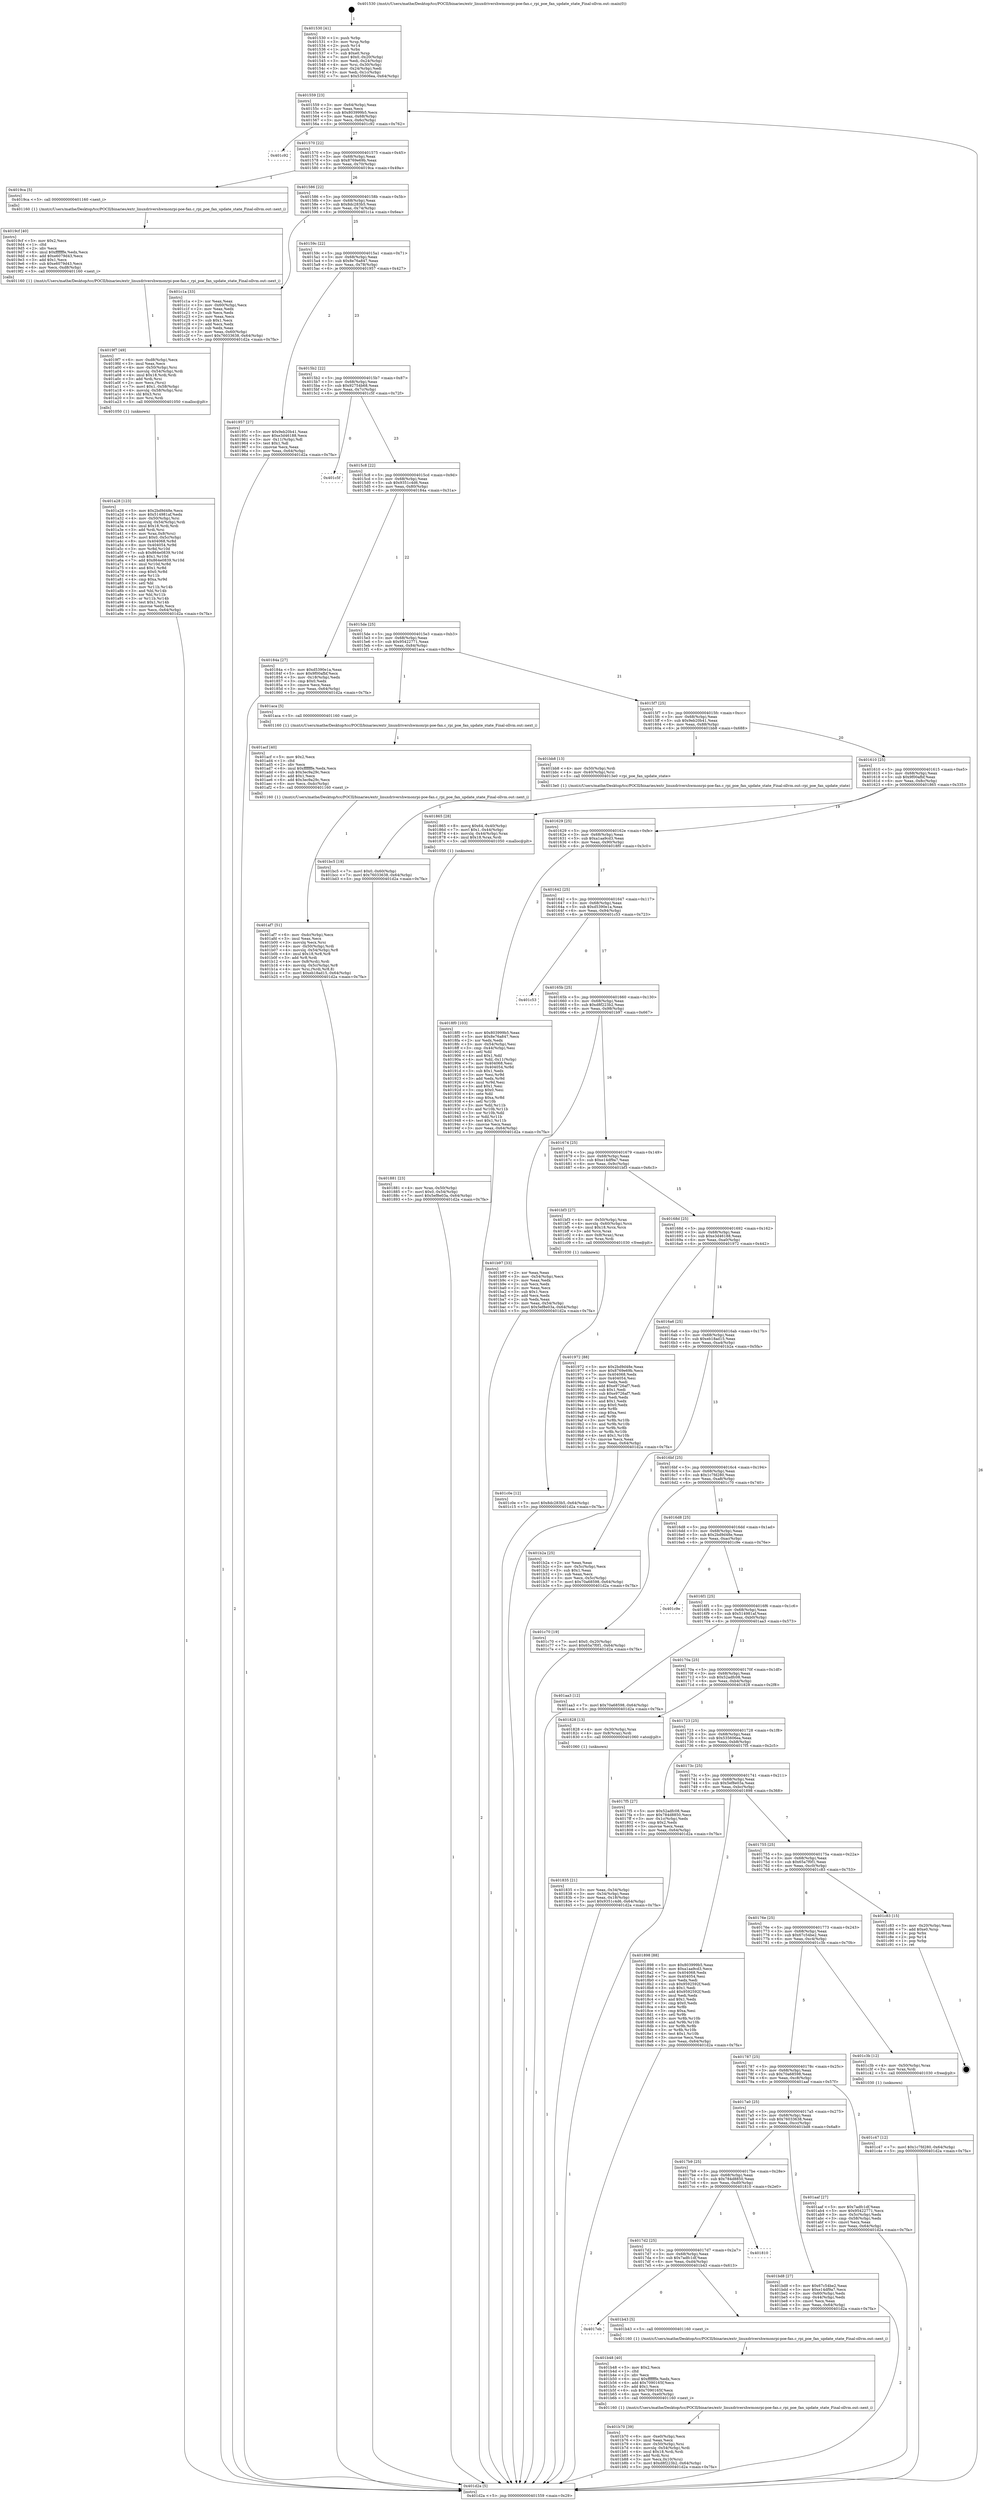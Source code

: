 digraph "0x401530" {
  label = "0x401530 (/mnt/c/Users/mathe/Desktop/tcc/POCII/binaries/extr_linuxdrivershwmonrpi-poe-fan.c_rpi_poe_fan_update_state_Final-ollvm.out::main(0))"
  labelloc = "t"
  node[shape=record]

  Entry [label="",width=0.3,height=0.3,shape=circle,fillcolor=black,style=filled]
  "0x401559" [label="{
     0x401559 [23]\l
     | [instrs]\l
     &nbsp;&nbsp;0x401559 \<+3\>: mov -0x64(%rbp),%eax\l
     &nbsp;&nbsp;0x40155c \<+2\>: mov %eax,%ecx\l
     &nbsp;&nbsp;0x40155e \<+6\>: sub $0x803999b5,%ecx\l
     &nbsp;&nbsp;0x401564 \<+3\>: mov %eax,-0x68(%rbp)\l
     &nbsp;&nbsp;0x401567 \<+3\>: mov %ecx,-0x6c(%rbp)\l
     &nbsp;&nbsp;0x40156a \<+6\>: je 0000000000401c92 \<main+0x762\>\l
  }"]
  "0x401c92" [label="{
     0x401c92\l
  }", style=dashed]
  "0x401570" [label="{
     0x401570 [22]\l
     | [instrs]\l
     &nbsp;&nbsp;0x401570 \<+5\>: jmp 0000000000401575 \<main+0x45\>\l
     &nbsp;&nbsp;0x401575 \<+3\>: mov -0x68(%rbp),%eax\l
     &nbsp;&nbsp;0x401578 \<+5\>: sub $0x8769e69b,%eax\l
     &nbsp;&nbsp;0x40157d \<+3\>: mov %eax,-0x70(%rbp)\l
     &nbsp;&nbsp;0x401580 \<+6\>: je 00000000004019ca \<main+0x49a\>\l
  }"]
  Exit [label="",width=0.3,height=0.3,shape=circle,fillcolor=black,style=filled,peripheries=2]
  "0x4019ca" [label="{
     0x4019ca [5]\l
     | [instrs]\l
     &nbsp;&nbsp;0x4019ca \<+5\>: call 0000000000401160 \<next_i\>\l
     | [calls]\l
     &nbsp;&nbsp;0x401160 \{1\} (/mnt/c/Users/mathe/Desktop/tcc/POCII/binaries/extr_linuxdrivershwmonrpi-poe-fan.c_rpi_poe_fan_update_state_Final-ollvm.out::next_i)\l
  }"]
  "0x401586" [label="{
     0x401586 [22]\l
     | [instrs]\l
     &nbsp;&nbsp;0x401586 \<+5\>: jmp 000000000040158b \<main+0x5b\>\l
     &nbsp;&nbsp;0x40158b \<+3\>: mov -0x68(%rbp),%eax\l
     &nbsp;&nbsp;0x40158e \<+5\>: sub $0x8dc283b5,%eax\l
     &nbsp;&nbsp;0x401593 \<+3\>: mov %eax,-0x74(%rbp)\l
     &nbsp;&nbsp;0x401596 \<+6\>: je 0000000000401c1a \<main+0x6ea\>\l
  }"]
  "0x401c47" [label="{
     0x401c47 [12]\l
     | [instrs]\l
     &nbsp;&nbsp;0x401c47 \<+7\>: movl $0x1c7fd280,-0x64(%rbp)\l
     &nbsp;&nbsp;0x401c4e \<+5\>: jmp 0000000000401d2a \<main+0x7fa\>\l
  }"]
  "0x401c1a" [label="{
     0x401c1a [33]\l
     | [instrs]\l
     &nbsp;&nbsp;0x401c1a \<+2\>: xor %eax,%eax\l
     &nbsp;&nbsp;0x401c1c \<+3\>: mov -0x60(%rbp),%ecx\l
     &nbsp;&nbsp;0x401c1f \<+2\>: mov %eax,%edx\l
     &nbsp;&nbsp;0x401c21 \<+2\>: sub %ecx,%edx\l
     &nbsp;&nbsp;0x401c23 \<+2\>: mov %eax,%ecx\l
     &nbsp;&nbsp;0x401c25 \<+3\>: sub $0x1,%ecx\l
     &nbsp;&nbsp;0x401c28 \<+2\>: add %ecx,%edx\l
     &nbsp;&nbsp;0x401c2a \<+2\>: sub %edx,%eax\l
     &nbsp;&nbsp;0x401c2c \<+3\>: mov %eax,-0x60(%rbp)\l
     &nbsp;&nbsp;0x401c2f \<+7\>: movl $0x76033638,-0x64(%rbp)\l
     &nbsp;&nbsp;0x401c36 \<+5\>: jmp 0000000000401d2a \<main+0x7fa\>\l
  }"]
  "0x40159c" [label="{
     0x40159c [22]\l
     | [instrs]\l
     &nbsp;&nbsp;0x40159c \<+5\>: jmp 00000000004015a1 \<main+0x71\>\l
     &nbsp;&nbsp;0x4015a1 \<+3\>: mov -0x68(%rbp),%eax\l
     &nbsp;&nbsp;0x4015a4 \<+5\>: sub $0x8e76a847,%eax\l
     &nbsp;&nbsp;0x4015a9 \<+3\>: mov %eax,-0x78(%rbp)\l
     &nbsp;&nbsp;0x4015ac \<+6\>: je 0000000000401957 \<main+0x427\>\l
  }"]
  "0x401c0e" [label="{
     0x401c0e [12]\l
     | [instrs]\l
     &nbsp;&nbsp;0x401c0e \<+7\>: movl $0x8dc283b5,-0x64(%rbp)\l
     &nbsp;&nbsp;0x401c15 \<+5\>: jmp 0000000000401d2a \<main+0x7fa\>\l
  }"]
  "0x401957" [label="{
     0x401957 [27]\l
     | [instrs]\l
     &nbsp;&nbsp;0x401957 \<+5\>: mov $0x9eb20b41,%eax\l
     &nbsp;&nbsp;0x40195c \<+5\>: mov $0xe3d46188,%ecx\l
     &nbsp;&nbsp;0x401961 \<+3\>: mov -0x11(%rbp),%dl\l
     &nbsp;&nbsp;0x401964 \<+3\>: test $0x1,%dl\l
     &nbsp;&nbsp;0x401967 \<+3\>: cmovne %ecx,%eax\l
     &nbsp;&nbsp;0x40196a \<+3\>: mov %eax,-0x64(%rbp)\l
     &nbsp;&nbsp;0x40196d \<+5\>: jmp 0000000000401d2a \<main+0x7fa\>\l
  }"]
  "0x4015b2" [label="{
     0x4015b2 [22]\l
     | [instrs]\l
     &nbsp;&nbsp;0x4015b2 \<+5\>: jmp 00000000004015b7 \<main+0x87\>\l
     &nbsp;&nbsp;0x4015b7 \<+3\>: mov -0x68(%rbp),%eax\l
     &nbsp;&nbsp;0x4015ba \<+5\>: sub $0x92754b68,%eax\l
     &nbsp;&nbsp;0x4015bf \<+3\>: mov %eax,-0x7c(%rbp)\l
     &nbsp;&nbsp;0x4015c2 \<+6\>: je 0000000000401c5f \<main+0x72f\>\l
  }"]
  "0x401bc5" [label="{
     0x401bc5 [19]\l
     | [instrs]\l
     &nbsp;&nbsp;0x401bc5 \<+7\>: movl $0x0,-0x60(%rbp)\l
     &nbsp;&nbsp;0x401bcc \<+7\>: movl $0x76033638,-0x64(%rbp)\l
     &nbsp;&nbsp;0x401bd3 \<+5\>: jmp 0000000000401d2a \<main+0x7fa\>\l
  }"]
  "0x401c5f" [label="{
     0x401c5f\l
  }", style=dashed]
  "0x4015c8" [label="{
     0x4015c8 [22]\l
     | [instrs]\l
     &nbsp;&nbsp;0x4015c8 \<+5\>: jmp 00000000004015cd \<main+0x9d\>\l
     &nbsp;&nbsp;0x4015cd \<+3\>: mov -0x68(%rbp),%eax\l
     &nbsp;&nbsp;0x4015d0 \<+5\>: sub $0x9351c4d6,%eax\l
     &nbsp;&nbsp;0x4015d5 \<+3\>: mov %eax,-0x80(%rbp)\l
     &nbsp;&nbsp;0x4015d8 \<+6\>: je 000000000040184a \<main+0x31a\>\l
  }"]
  "0x401b70" [label="{
     0x401b70 [39]\l
     | [instrs]\l
     &nbsp;&nbsp;0x401b70 \<+6\>: mov -0xe0(%rbp),%ecx\l
     &nbsp;&nbsp;0x401b76 \<+3\>: imul %eax,%ecx\l
     &nbsp;&nbsp;0x401b79 \<+4\>: mov -0x50(%rbp),%rsi\l
     &nbsp;&nbsp;0x401b7d \<+4\>: movslq -0x54(%rbp),%rdi\l
     &nbsp;&nbsp;0x401b81 \<+4\>: imul $0x18,%rdi,%rdi\l
     &nbsp;&nbsp;0x401b85 \<+3\>: add %rdi,%rsi\l
     &nbsp;&nbsp;0x401b88 \<+3\>: mov %ecx,0x10(%rsi)\l
     &nbsp;&nbsp;0x401b8b \<+7\>: movl $0xd8f223b2,-0x64(%rbp)\l
     &nbsp;&nbsp;0x401b92 \<+5\>: jmp 0000000000401d2a \<main+0x7fa\>\l
  }"]
  "0x40184a" [label="{
     0x40184a [27]\l
     | [instrs]\l
     &nbsp;&nbsp;0x40184a \<+5\>: mov $0xd5390e1a,%eax\l
     &nbsp;&nbsp;0x40184f \<+5\>: mov $0x9f00afbf,%ecx\l
     &nbsp;&nbsp;0x401854 \<+3\>: mov -0x18(%rbp),%edx\l
     &nbsp;&nbsp;0x401857 \<+3\>: cmp $0x0,%edx\l
     &nbsp;&nbsp;0x40185a \<+3\>: cmove %ecx,%eax\l
     &nbsp;&nbsp;0x40185d \<+3\>: mov %eax,-0x64(%rbp)\l
     &nbsp;&nbsp;0x401860 \<+5\>: jmp 0000000000401d2a \<main+0x7fa\>\l
  }"]
  "0x4015de" [label="{
     0x4015de [25]\l
     | [instrs]\l
     &nbsp;&nbsp;0x4015de \<+5\>: jmp 00000000004015e3 \<main+0xb3\>\l
     &nbsp;&nbsp;0x4015e3 \<+3\>: mov -0x68(%rbp),%eax\l
     &nbsp;&nbsp;0x4015e6 \<+5\>: sub $0x95422771,%eax\l
     &nbsp;&nbsp;0x4015eb \<+6\>: mov %eax,-0x84(%rbp)\l
     &nbsp;&nbsp;0x4015f1 \<+6\>: je 0000000000401aca \<main+0x59a\>\l
  }"]
  "0x401b48" [label="{
     0x401b48 [40]\l
     | [instrs]\l
     &nbsp;&nbsp;0x401b48 \<+5\>: mov $0x2,%ecx\l
     &nbsp;&nbsp;0x401b4d \<+1\>: cltd\l
     &nbsp;&nbsp;0x401b4e \<+2\>: idiv %ecx\l
     &nbsp;&nbsp;0x401b50 \<+6\>: imul $0xfffffffe,%edx,%ecx\l
     &nbsp;&nbsp;0x401b56 \<+6\>: add $0x7090165f,%ecx\l
     &nbsp;&nbsp;0x401b5c \<+3\>: add $0x1,%ecx\l
     &nbsp;&nbsp;0x401b5f \<+6\>: sub $0x7090165f,%ecx\l
     &nbsp;&nbsp;0x401b65 \<+6\>: mov %ecx,-0xe0(%rbp)\l
     &nbsp;&nbsp;0x401b6b \<+5\>: call 0000000000401160 \<next_i\>\l
     | [calls]\l
     &nbsp;&nbsp;0x401160 \{1\} (/mnt/c/Users/mathe/Desktop/tcc/POCII/binaries/extr_linuxdrivershwmonrpi-poe-fan.c_rpi_poe_fan_update_state_Final-ollvm.out::next_i)\l
  }"]
  "0x401aca" [label="{
     0x401aca [5]\l
     | [instrs]\l
     &nbsp;&nbsp;0x401aca \<+5\>: call 0000000000401160 \<next_i\>\l
     | [calls]\l
     &nbsp;&nbsp;0x401160 \{1\} (/mnt/c/Users/mathe/Desktop/tcc/POCII/binaries/extr_linuxdrivershwmonrpi-poe-fan.c_rpi_poe_fan_update_state_Final-ollvm.out::next_i)\l
  }"]
  "0x4015f7" [label="{
     0x4015f7 [25]\l
     | [instrs]\l
     &nbsp;&nbsp;0x4015f7 \<+5\>: jmp 00000000004015fc \<main+0xcc\>\l
     &nbsp;&nbsp;0x4015fc \<+3\>: mov -0x68(%rbp),%eax\l
     &nbsp;&nbsp;0x4015ff \<+5\>: sub $0x9eb20b41,%eax\l
     &nbsp;&nbsp;0x401604 \<+6\>: mov %eax,-0x88(%rbp)\l
     &nbsp;&nbsp;0x40160a \<+6\>: je 0000000000401bb8 \<main+0x688\>\l
  }"]
  "0x4017eb" [label="{
     0x4017eb\l
  }", style=dashed]
  "0x401bb8" [label="{
     0x401bb8 [13]\l
     | [instrs]\l
     &nbsp;&nbsp;0x401bb8 \<+4\>: mov -0x50(%rbp),%rdi\l
     &nbsp;&nbsp;0x401bbc \<+4\>: mov -0x40(%rbp),%rsi\l
     &nbsp;&nbsp;0x401bc0 \<+5\>: call 00000000004013e0 \<rpi_poe_fan_update_state\>\l
     | [calls]\l
     &nbsp;&nbsp;0x4013e0 \{1\} (/mnt/c/Users/mathe/Desktop/tcc/POCII/binaries/extr_linuxdrivershwmonrpi-poe-fan.c_rpi_poe_fan_update_state_Final-ollvm.out::rpi_poe_fan_update_state)\l
  }"]
  "0x401610" [label="{
     0x401610 [25]\l
     | [instrs]\l
     &nbsp;&nbsp;0x401610 \<+5\>: jmp 0000000000401615 \<main+0xe5\>\l
     &nbsp;&nbsp;0x401615 \<+3\>: mov -0x68(%rbp),%eax\l
     &nbsp;&nbsp;0x401618 \<+5\>: sub $0x9f00afbf,%eax\l
     &nbsp;&nbsp;0x40161d \<+6\>: mov %eax,-0x8c(%rbp)\l
     &nbsp;&nbsp;0x401623 \<+6\>: je 0000000000401865 \<main+0x335\>\l
  }"]
  "0x401b43" [label="{
     0x401b43 [5]\l
     | [instrs]\l
     &nbsp;&nbsp;0x401b43 \<+5\>: call 0000000000401160 \<next_i\>\l
     | [calls]\l
     &nbsp;&nbsp;0x401160 \{1\} (/mnt/c/Users/mathe/Desktop/tcc/POCII/binaries/extr_linuxdrivershwmonrpi-poe-fan.c_rpi_poe_fan_update_state_Final-ollvm.out::next_i)\l
  }"]
  "0x401865" [label="{
     0x401865 [28]\l
     | [instrs]\l
     &nbsp;&nbsp;0x401865 \<+8\>: movq $0x64,-0x40(%rbp)\l
     &nbsp;&nbsp;0x40186d \<+7\>: movl $0x1,-0x44(%rbp)\l
     &nbsp;&nbsp;0x401874 \<+4\>: movslq -0x44(%rbp),%rax\l
     &nbsp;&nbsp;0x401878 \<+4\>: imul $0x18,%rax,%rdi\l
     &nbsp;&nbsp;0x40187c \<+5\>: call 0000000000401050 \<malloc@plt\>\l
     | [calls]\l
     &nbsp;&nbsp;0x401050 \{1\} (unknown)\l
  }"]
  "0x401629" [label="{
     0x401629 [25]\l
     | [instrs]\l
     &nbsp;&nbsp;0x401629 \<+5\>: jmp 000000000040162e \<main+0xfe\>\l
     &nbsp;&nbsp;0x40162e \<+3\>: mov -0x68(%rbp),%eax\l
     &nbsp;&nbsp;0x401631 \<+5\>: sub $0xa1aa9cd3,%eax\l
     &nbsp;&nbsp;0x401636 \<+6\>: mov %eax,-0x90(%rbp)\l
     &nbsp;&nbsp;0x40163c \<+6\>: je 00000000004018f0 \<main+0x3c0\>\l
  }"]
  "0x4017d2" [label="{
     0x4017d2 [25]\l
     | [instrs]\l
     &nbsp;&nbsp;0x4017d2 \<+5\>: jmp 00000000004017d7 \<main+0x2a7\>\l
     &nbsp;&nbsp;0x4017d7 \<+3\>: mov -0x68(%rbp),%eax\l
     &nbsp;&nbsp;0x4017da \<+5\>: sub $0x7adfc1df,%eax\l
     &nbsp;&nbsp;0x4017df \<+6\>: mov %eax,-0xd4(%rbp)\l
     &nbsp;&nbsp;0x4017e5 \<+6\>: je 0000000000401b43 \<main+0x613\>\l
  }"]
  "0x4018f0" [label="{
     0x4018f0 [103]\l
     | [instrs]\l
     &nbsp;&nbsp;0x4018f0 \<+5\>: mov $0x803999b5,%eax\l
     &nbsp;&nbsp;0x4018f5 \<+5\>: mov $0x8e76a847,%ecx\l
     &nbsp;&nbsp;0x4018fa \<+2\>: xor %edx,%edx\l
     &nbsp;&nbsp;0x4018fc \<+3\>: mov -0x54(%rbp),%esi\l
     &nbsp;&nbsp;0x4018ff \<+3\>: cmp -0x44(%rbp),%esi\l
     &nbsp;&nbsp;0x401902 \<+4\>: setl %dil\l
     &nbsp;&nbsp;0x401906 \<+4\>: and $0x1,%dil\l
     &nbsp;&nbsp;0x40190a \<+4\>: mov %dil,-0x11(%rbp)\l
     &nbsp;&nbsp;0x40190e \<+7\>: mov 0x404068,%esi\l
     &nbsp;&nbsp;0x401915 \<+8\>: mov 0x404054,%r8d\l
     &nbsp;&nbsp;0x40191d \<+3\>: sub $0x1,%edx\l
     &nbsp;&nbsp;0x401920 \<+3\>: mov %esi,%r9d\l
     &nbsp;&nbsp;0x401923 \<+3\>: add %edx,%r9d\l
     &nbsp;&nbsp;0x401926 \<+4\>: imul %r9d,%esi\l
     &nbsp;&nbsp;0x40192a \<+3\>: and $0x1,%esi\l
     &nbsp;&nbsp;0x40192d \<+3\>: cmp $0x0,%esi\l
     &nbsp;&nbsp;0x401930 \<+4\>: sete %dil\l
     &nbsp;&nbsp;0x401934 \<+4\>: cmp $0xa,%r8d\l
     &nbsp;&nbsp;0x401938 \<+4\>: setl %r10b\l
     &nbsp;&nbsp;0x40193c \<+3\>: mov %dil,%r11b\l
     &nbsp;&nbsp;0x40193f \<+3\>: and %r10b,%r11b\l
     &nbsp;&nbsp;0x401942 \<+3\>: xor %r10b,%dil\l
     &nbsp;&nbsp;0x401945 \<+3\>: or %dil,%r11b\l
     &nbsp;&nbsp;0x401948 \<+4\>: test $0x1,%r11b\l
     &nbsp;&nbsp;0x40194c \<+3\>: cmovne %ecx,%eax\l
     &nbsp;&nbsp;0x40194f \<+3\>: mov %eax,-0x64(%rbp)\l
     &nbsp;&nbsp;0x401952 \<+5\>: jmp 0000000000401d2a \<main+0x7fa\>\l
  }"]
  "0x401642" [label="{
     0x401642 [25]\l
     | [instrs]\l
     &nbsp;&nbsp;0x401642 \<+5\>: jmp 0000000000401647 \<main+0x117\>\l
     &nbsp;&nbsp;0x401647 \<+3\>: mov -0x68(%rbp),%eax\l
     &nbsp;&nbsp;0x40164a \<+5\>: sub $0xd5390e1a,%eax\l
     &nbsp;&nbsp;0x40164f \<+6\>: mov %eax,-0x94(%rbp)\l
     &nbsp;&nbsp;0x401655 \<+6\>: je 0000000000401c53 \<main+0x723\>\l
  }"]
  "0x401810" [label="{
     0x401810\l
  }", style=dashed]
  "0x401c53" [label="{
     0x401c53\l
  }", style=dashed]
  "0x40165b" [label="{
     0x40165b [25]\l
     | [instrs]\l
     &nbsp;&nbsp;0x40165b \<+5\>: jmp 0000000000401660 \<main+0x130\>\l
     &nbsp;&nbsp;0x401660 \<+3\>: mov -0x68(%rbp),%eax\l
     &nbsp;&nbsp;0x401663 \<+5\>: sub $0xd8f223b2,%eax\l
     &nbsp;&nbsp;0x401668 \<+6\>: mov %eax,-0x98(%rbp)\l
     &nbsp;&nbsp;0x40166e \<+6\>: je 0000000000401b97 \<main+0x667\>\l
  }"]
  "0x4017b9" [label="{
     0x4017b9 [25]\l
     | [instrs]\l
     &nbsp;&nbsp;0x4017b9 \<+5\>: jmp 00000000004017be \<main+0x28e\>\l
     &nbsp;&nbsp;0x4017be \<+3\>: mov -0x68(%rbp),%eax\l
     &nbsp;&nbsp;0x4017c1 \<+5\>: sub $0x784d8850,%eax\l
     &nbsp;&nbsp;0x4017c6 \<+6\>: mov %eax,-0xd0(%rbp)\l
     &nbsp;&nbsp;0x4017cc \<+6\>: je 0000000000401810 \<main+0x2e0\>\l
  }"]
  "0x401b97" [label="{
     0x401b97 [33]\l
     | [instrs]\l
     &nbsp;&nbsp;0x401b97 \<+2\>: xor %eax,%eax\l
     &nbsp;&nbsp;0x401b99 \<+3\>: mov -0x54(%rbp),%ecx\l
     &nbsp;&nbsp;0x401b9c \<+2\>: mov %eax,%edx\l
     &nbsp;&nbsp;0x401b9e \<+2\>: sub %ecx,%edx\l
     &nbsp;&nbsp;0x401ba0 \<+2\>: mov %eax,%ecx\l
     &nbsp;&nbsp;0x401ba2 \<+3\>: sub $0x1,%ecx\l
     &nbsp;&nbsp;0x401ba5 \<+2\>: add %ecx,%edx\l
     &nbsp;&nbsp;0x401ba7 \<+2\>: sub %edx,%eax\l
     &nbsp;&nbsp;0x401ba9 \<+3\>: mov %eax,-0x54(%rbp)\l
     &nbsp;&nbsp;0x401bac \<+7\>: movl $0x5ef8e03a,-0x64(%rbp)\l
     &nbsp;&nbsp;0x401bb3 \<+5\>: jmp 0000000000401d2a \<main+0x7fa\>\l
  }"]
  "0x401674" [label="{
     0x401674 [25]\l
     | [instrs]\l
     &nbsp;&nbsp;0x401674 \<+5\>: jmp 0000000000401679 \<main+0x149\>\l
     &nbsp;&nbsp;0x401679 \<+3\>: mov -0x68(%rbp),%eax\l
     &nbsp;&nbsp;0x40167c \<+5\>: sub $0xe14df9a7,%eax\l
     &nbsp;&nbsp;0x401681 \<+6\>: mov %eax,-0x9c(%rbp)\l
     &nbsp;&nbsp;0x401687 \<+6\>: je 0000000000401bf3 \<main+0x6c3\>\l
  }"]
  "0x401bd8" [label="{
     0x401bd8 [27]\l
     | [instrs]\l
     &nbsp;&nbsp;0x401bd8 \<+5\>: mov $0x67c54be2,%eax\l
     &nbsp;&nbsp;0x401bdd \<+5\>: mov $0xe14df9a7,%ecx\l
     &nbsp;&nbsp;0x401be2 \<+3\>: mov -0x60(%rbp),%edx\l
     &nbsp;&nbsp;0x401be5 \<+3\>: cmp -0x44(%rbp),%edx\l
     &nbsp;&nbsp;0x401be8 \<+3\>: cmovl %ecx,%eax\l
     &nbsp;&nbsp;0x401beb \<+3\>: mov %eax,-0x64(%rbp)\l
     &nbsp;&nbsp;0x401bee \<+5\>: jmp 0000000000401d2a \<main+0x7fa\>\l
  }"]
  "0x401bf3" [label="{
     0x401bf3 [27]\l
     | [instrs]\l
     &nbsp;&nbsp;0x401bf3 \<+4\>: mov -0x50(%rbp),%rax\l
     &nbsp;&nbsp;0x401bf7 \<+4\>: movslq -0x60(%rbp),%rcx\l
     &nbsp;&nbsp;0x401bfb \<+4\>: imul $0x18,%rcx,%rcx\l
     &nbsp;&nbsp;0x401bff \<+3\>: add %rcx,%rax\l
     &nbsp;&nbsp;0x401c02 \<+4\>: mov 0x8(%rax),%rax\l
     &nbsp;&nbsp;0x401c06 \<+3\>: mov %rax,%rdi\l
     &nbsp;&nbsp;0x401c09 \<+5\>: call 0000000000401030 \<free@plt\>\l
     | [calls]\l
     &nbsp;&nbsp;0x401030 \{1\} (unknown)\l
  }"]
  "0x40168d" [label="{
     0x40168d [25]\l
     | [instrs]\l
     &nbsp;&nbsp;0x40168d \<+5\>: jmp 0000000000401692 \<main+0x162\>\l
     &nbsp;&nbsp;0x401692 \<+3\>: mov -0x68(%rbp),%eax\l
     &nbsp;&nbsp;0x401695 \<+5\>: sub $0xe3d46188,%eax\l
     &nbsp;&nbsp;0x40169a \<+6\>: mov %eax,-0xa0(%rbp)\l
     &nbsp;&nbsp;0x4016a0 \<+6\>: je 0000000000401972 \<main+0x442\>\l
  }"]
  "0x401af7" [label="{
     0x401af7 [51]\l
     | [instrs]\l
     &nbsp;&nbsp;0x401af7 \<+6\>: mov -0xdc(%rbp),%ecx\l
     &nbsp;&nbsp;0x401afd \<+3\>: imul %eax,%ecx\l
     &nbsp;&nbsp;0x401b00 \<+3\>: movslq %ecx,%rsi\l
     &nbsp;&nbsp;0x401b03 \<+4\>: mov -0x50(%rbp),%rdi\l
     &nbsp;&nbsp;0x401b07 \<+4\>: movslq -0x54(%rbp),%r8\l
     &nbsp;&nbsp;0x401b0b \<+4\>: imul $0x18,%r8,%r8\l
     &nbsp;&nbsp;0x401b0f \<+3\>: add %r8,%rdi\l
     &nbsp;&nbsp;0x401b12 \<+4\>: mov 0x8(%rdi),%rdi\l
     &nbsp;&nbsp;0x401b16 \<+4\>: movslq -0x5c(%rbp),%r8\l
     &nbsp;&nbsp;0x401b1a \<+4\>: mov %rsi,(%rdi,%r8,8)\l
     &nbsp;&nbsp;0x401b1e \<+7\>: movl $0xeb18ad15,-0x64(%rbp)\l
     &nbsp;&nbsp;0x401b25 \<+5\>: jmp 0000000000401d2a \<main+0x7fa\>\l
  }"]
  "0x401972" [label="{
     0x401972 [88]\l
     | [instrs]\l
     &nbsp;&nbsp;0x401972 \<+5\>: mov $0x2bd9d48e,%eax\l
     &nbsp;&nbsp;0x401977 \<+5\>: mov $0x8769e69b,%ecx\l
     &nbsp;&nbsp;0x40197c \<+7\>: mov 0x404068,%edx\l
     &nbsp;&nbsp;0x401983 \<+7\>: mov 0x404054,%esi\l
     &nbsp;&nbsp;0x40198a \<+2\>: mov %edx,%edi\l
     &nbsp;&nbsp;0x40198c \<+6\>: add $0xe9726af7,%edi\l
     &nbsp;&nbsp;0x401992 \<+3\>: sub $0x1,%edi\l
     &nbsp;&nbsp;0x401995 \<+6\>: sub $0xe9726af7,%edi\l
     &nbsp;&nbsp;0x40199b \<+3\>: imul %edi,%edx\l
     &nbsp;&nbsp;0x40199e \<+3\>: and $0x1,%edx\l
     &nbsp;&nbsp;0x4019a1 \<+3\>: cmp $0x0,%edx\l
     &nbsp;&nbsp;0x4019a4 \<+4\>: sete %r8b\l
     &nbsp;&nbsp;0x4019a8 \<+3\>: cmp $0xa,%esi\l
     &nbsp;&nbsp;0x4019ab \<+4\>: setl %r9b\l
     &nbsp;&nbsp;0x4019af \<+3\>: mov %r8b,%r10b\l
     &nbsp;&nbsp;0x4019b2 \<+3\>: and %r9b,%r10b\l
     &nbsp;&nbsp;0x4019b5 \<+3\>: xor %r9b,%r8b\l
     &nbsp;&nbsp;0x4019b8 \<+3\>: or %r8b,%r10b\l
     &nbsp;&nbsp;0x4019bb \<+4\>: test $0x1,%r10b\l
     &nbsp;&nbsp;0x4019bf \<+3\>: cmovne %ecx,%eax\l
     &nbsp;&nbsp;0x4019c2 \<+3\>: mov %eax,-0x64(%rbp)\l
     &nbsp;&nbsp;0x4019c5 \<+5\>: jmp 0000000000401d2a \<main+0x7fa\>\l
  }"]
  "0x4016a6" [label="{
     0x4016a6 [25]\l
     | [instrs]\l
     &nbsp;&nbsp;0x4016a6 \<+5\>: jmp 00000000004016ab \<main+0x17b\>\l
     &nbsp;&nbsp;0x4016ab \<+3\>: mov -0x68(%rbp),%eax\l
     &nbsp;&nbsp;0x4016ae \<+5\>: sub $0xeb18ad15,%eax\l
     &nbsp;&nbsp;0x4016b3 \<+6\>: mov %eax,-0xa4(%rbp)\l
     &nbsp;&nbsp;0x4016b9 \<+6\>: je 0000000000401b2a \<main+0x5fa\>\l
  }"]
  "0x401acf" [label="{
     0x401acf [40]\l
     | [instrs]\l
     &nbsp;&nbsp;0x401acf \<+5\>: mov $0x2,%ecx\l
     &nbsp;&nbsp;0x401ad4 \<+1\>: cltd\l
     &nbsp;&nbsp;0x401ad5 \<+2\>: idiv %ecx\l
     &nbsp;&nbsp;0x401ad7 \<+6\>: imul $0xfffffffe,%edx,%ecx\l
     &nbsp;&nbsp;0x401add \<+6\>: sub $0x3ec9a29c,%ecx\l
     &nbsp;&nbsp;0x401ae3 \<+3\>: add $0x1,%ecx\l
     &nbsp;&nbsp;0x401ae6 \<+6\>: add $0x3ec9a29c,%ecx\l
     &nbsp;&nbsp;0x401aec \<+6\>: mov %ecx,-0xdc(%rbp)\l
     &nbsp;&nbsp;0x401af2 \<+5\>: call 0000000000401160 \<next_i\>\l
     | [calls]\l
     &nbsp;&nbsp;0x401160 \{1\} (/mnt/c/Users/mathe/Desktop/tcc/POCII/binaries/extr_linuxdrivershwmonrpi-poe-fan.c_rpi_poe_fan_update_state_Final-ollvm.out::next_i)\l
  }"]
  "0x401b2a" [label="{
     0x401b2a [25]\l
     | [instrs]\l
     &nbsp;&nbsp;0x401b2a \<+2\>: xor %eax,%eax\l
     &nbsp;&nbsp;0x401b2c \<+3\>: mov -0x5c(%rbp),%ecx\l
     &nbsp;&nbsp;0x401b2f \<+3\>: sub $0x1,%eax\l
     &nbsp;&nbsp;0x401b32 \<+2\>: sub %eax,%ecx\l
     &nbsp;&nbsp;0x401b34 \<+3\>: mov %ecx,-0x5c(%rbp)\l
     &nbsp;&nbsp;0x401b37 \<+7\>: movl $0x70a68598,-0x64(%rbp)\l
     &nbsp;&nbsp;0x401b3e \<+5\>: jmp 0000000000401d2a \<main+0x7fa\>\l
  }"]
  "0x4016bf" [label="{
     0x4016bf [25]\l
     | [instrs]\l
     &nbsp;&nbsp;0x4016bf \<+5\>: jmp 00000000004016c4 \<main+0x194\>\l
     &nbsp;&nbsp;0x4016c4 \<+3\>: mov -0x68(%rbp),%eax\l
     &nbsp;&nbsp;0x4016c7 \<+5\>: sub $0x1c7fd280,%eax\l
     &nbsp;&nbsp;0x4016cc \<+6\>: mov %eax,-0xa8(%rbp)\l
     &nbsp;&nbsp;0x4016d2 \<+6\>: je 0000000000401c70 \<main+0x740\>\l
  }"]
  "0x4017a0" [label="{
     0x4017a0 [25]\l
     | [instrs]\l
     &nbsp;&nbsp;0x4017a0 \<+5\>: jmp 00000000004017a5 \<main+0x275\>\l
     &nbsp;&nbsp;0x4017a5 \<+3\>: mov -0x68(%rbp),%eax\l
     &nbsp;&nbsp;0x4017a8 \<+5\>: sub $0x76033638,%eax\l
     &nbsp;&nbsp;0x4017ad \<+6\>: mov %eax,-0xcc(%rbp)\l
     &nbsp;&nbsp;0x4017b3 \<+6\>: je 0000000000401bd8 \<main+0x6a8\>\l
  }"]
  "0x401c70" [label="{
     0x401c70 [19]\l
     | [instrs]\l
     &nbsp;&nbsp;0x401c70 \<+7\>: movl $0x0,-0x20(%rbp)\l
     &nbsp;&nbsp;0x401c77 \<+7\>: movl $0x65a7f0f1,-0x64(%rbp)\l
     &nbsp;&nbsp;0x401c7e \<+5\>: jmp 0000000000401d2a \<main+0x7fa\>\l
  }"]
  "0x4016d8" [label="{
     0x4016d8 [25]\l
     | [instrs]\l
     &nbsp;&nbsp;0x4016d8 \<+5\>: jmp 00000000004016dd \<main+0x1ad\>\l
     &nbsp;&nbsp;0x4016dd \<+3\>: mov -0x68(%rbp),%eax\l
     &nbsp;&nbsp;0x4016e0 \<+5\>: sub $0x2bd9d48e,%eax\l
     &nbsp;&nbsp;0x4016e5 \<+6\>: mov %eax,-0xac(%rbp)\l
     &nbsp;&nbsp;0x4016eb \<+6\>: je 0000000000401c9e \<main+0x76e\>\l
  }"]
  "0x401aaf" [label="{
     0x401aaf [27]\l
     | [instrs]\l
     &nbsp;&nbsp;0x401aaf \<+5\>: mov $0x7adfc1df,%eax\l
     &nbsp;&nbsp;0x401ab4 \<+5\>: mov $0x95422771,%ecx\l
     &nbsp;&nbsp;0x401ab9 \<+3\>: mov -0x5c(%rbp),%edx\l
     &nbsp;&nbsp;0x401abc \<+3\>: cmp -0x58(%rbp),%edx\l
     &nbsp;&nbsp;0x401abf \<+3\>: cmovl %ecx,%eax\l
     &nbsp;&nbsp;0x401ac2 \<+3\>: mov %eax,-0x64(%rbp)\l
     &nbsp;&nbsp;0x401ac5 \<+5\>: jmp 0000000000401d2a \<main+0x7fa\>\l
  }"]
  "0x401c9e" [label="{
     0x401c9e\l
  }", style=dashed]
  "0x4016f1" [label="{
     0x4016f1 [25]\l
     | [instrs]\l
     &nbsp;&nbsp;0x4016f1 \<+5\>: jmp 00000000004016f6 \<main+0x1c6\>\l
     &nbsp;&nbsp;0x4016f6 \<+3\>: mov -0x68(%rbp),%eax\l
     &nbsp;&nbsp;0x4016f9 \<+5\>: sub $0x514981af,%eax\l
     &nbsp;&nbsp;0x4016fe \<+6\>: mov %eax,-0xb0(%rbp)\l
     &nbsp;&nbsp;0x401704 \<+6\>: je 0000000000401aa3 \<main+0x573\>\l
  }"]
  "0x401787" [label="{
     0x401787 [25]\l
     | [instrs]\l
     &nbsp;&nbsp;0x401787 \<+5\>: jmp 000000000040178c \<main+0x25c\>\l
     &nbsp;&nbsp;0x40178c \<+3\>: mov -0x68(%rbp),%eax\l
     &nbsp;&nbsp;0x40178f \<+5\>: sub $0x70a68598,%eax\l
     &nbsp;&nbsp;0x401794 \<+6\>: mov %eax,-0xc8(%rbp)\l
     &nbsp;&nbsp;0x40179a \<+6\>: je 0000000000401aaf \<main+0x57f\>\l
  }"]
  "0x401aa3" [label="{
     0x401aa3 [12]\l
     | [instrs]\l
     &nbsp;&nbsp;0x401aa3 \<+7\>: movl $0x70a68598,-0x64(%rbp)\l
     &nbsp;&nbsp;0x401aaa \<+5\>: jmp 0000000000401d2a \<main+0x7fa\>\l
  }"]
  "0x40170a" [label="{
     0x40170a [25]\l
     | [instrs]\l
     &nbsp;&nbsp;0x40170a \<+5\>: jmp 000000000040170f \<main+0x1df\>\l
     &nbsp;&nbsp;0x40170f \<+3\>: mov -0x68(%rbp),%eax\l
     &nbsp;&nbsp;0x401712 \<+5\>: sub $0x52adfc08,%eax\l
     &nbsp;&nbsp;0x401717 \<+6\>: mov %eax,-0xb4(%rbp)\l
     &nbsp;&nbsp;0x40171d \<+6\>: je 0000000000401828 \<main+0x2f8\>\l
  }"]
  "0x401c3b" [label="{
     0x401c3b [12]\l
     | [instrs]\l
     &nbsp;&nbsp;0x401c3b \<+4\>: mov -0x50(%rbp),%rax\l
     &nbsp;&nbsp;0x401c3f \<+3\>: mov %rax,%rdi\l
     &nbsp;&nbsp;0x401c42 \<+5\>: call 0000000000401030 \<free@plt\>\l
     | [calls]\l
     &nbsp;&nbsp;0x401030 \{1\} (unknown)\l
  }"]
  "0x401828" [label="{
     0x401828 [13]\l
     | [instrs]\l
     &nbsp;&nbsp;0x401828 \<+4\>: mov -0x30(%rbp),%rax\l
     &nbsp;&nbsp;0x40182c \<+4\>: mov 0x8(%rax),%rdi\l
     &nbsp;&nbsp;0x401830 \<+5\>: call 0000000000401060 \<atoi@plt\>\l
     | [calls]\l
     &nbsp;&nbsp;0x401060 \{1\} (unknown)\l
  }"]
  "0x401723" [label="{
     0x401723 [25]\l
     | [instrs]\l
     &nbsp;&nbsp;0x401723 \<+5\>: jmp 0000000000401728 \<main+0x1f8\>\l
     &nbsp;&nbsp;0x401728 \<+3\>: mov -0x68(%rbp),%eax\l
     &nbsp;&nbsp;0x40172b \<+5\>: sub $0x535606ea,%eax\l
     &nbsp;&nbsp;0x401730 \<+6\>: mov %eax,-0xb8(%rbp)\l
     &nbsp;&nbsp;0x401736 \<+6\>: je 00000000004017f5 \<main+0x2c5\>\l
  }"]
  "0x40176e" [label="{
     0x40176e [25]\l
     | [instrs]\l
     &nbsp;&nbsp;0x40176e \<+5\>: jmp 0000000000401773 \<main+0x243\>\l
     &nbsp;&nbsp;0x401773 \<+3\>: mov -0x68(%rbp),%eax\l
     &nbsp;&nbsp;0x401776 \<+5\>: sub $0x67c54be2,%eax\l
     &nbsp;&nbsp;0x40177b \<+6\>: mov %eax,-0xc4(%rbp)\l
     &nbsp;&nbsp;0x401781 \<+6\>: je 0000000000401c3b \<main+0x70b\>\l
  }"]
  "0x4017f5" [label="{
     0x4017f5 [27]\l
     | [instrs]\l
     &nbsp;&nbsp;0x4017f5 \<+5\>: mov $0x52adfc08,%eax\l
     &nbsp;&nbsp;0x4017fa \<+5\>: mov $0x784d8850,%ecx\l
     &nbsp;&nbsp;0x4017ff \<+3\>: mov -0x1c(%rbp),%edx\l
     &nbsp;&nbsp;0x401802 \<+3\>: cmp $0x2,%edx\l
     &nbsp;&nbsp;0x401805 \<+3\>: cmovne %ecx,%eax\l
     &nbsp;&nbsp;0x401808 \<+3\>: mov %eax,-0x64(%rbp)\l
     &nbsp;&nbsp;0x40180b \<+5\>: jmp 0000000000401d2a \<main+0x7fa\>\l
  }"]
  "0x40173c" [label="{
     0x40173c [25]\l
     | [instrs]\l
     &nbsp;&nbsp;0x40173c \<+5\>: jmp 0000000000401741 \<main+0x211\>\l
     &nbsp;&nbsp;0x401741 \<+3\>: mov -0x68(%rbp),%eax\l
     &nbsp;&nbsp;0x401744 \<+5\>: sub $0x5ef8e03a,%eax\l
     &nbsp;&nbsp;0x401749 \<+6\>: mov %eax,-0xbc(%rbp)\l
     &nbsp;&nbsp;0x40174f \<+6\>: je 0000000000401898 \<main+0x368\>\l
  }"]
  "0x401d2a" [label="{
     0x401d2a [5]\l
     | [instrs]\l
     &nbsp;&nbsp;0x401d2a \<+5\>: jmp 0000000000401559 \<main+0x29\>\l
  }"]
  "0x401530" [label="{
     0x401530 [41]\l
     | [instrs]\l
     &nbsp;&nbsp;0x401530 \<+1\>: push %rbp\l
     &nbsp;&nbsp;0x401531 \<+3\>: mov %rsp,%rbp\l
     &nbsp;&nbsp;0x401534 \<+2\>: push %r14\l
     &nbsp;&nbsp;0x401536 \<+1\>: push %rbx\l
     &nbsp;&nbsp;0x401537 \<+7\>: sub $0xe0,%rsp\l
     &nbsp;&nbsp;0x40153e \<+7\>: movl $0x0,-0x20(%rbp)\l
     &nbsp;&nbsp;0x401545 \<+3\>: mov %edi,-0x24(%rbp)\l
     &nbsp;&nbsp;0x401548 \<+4\>: mov %rsi,-0x30(%rbp)\l
     &nbsp;&nbsp;0x40154c \<+3\>: mov -0x24(%rbp),%edi\l
     &nbsp;&nbsp;0x40154f \<+3\>: mov %edi,-0x1c(%rbp)\l
     &nbsp;&nbsp;0x401552 \<+7\>: movl $0x535606ea,-0x64(%rbp)\l
  }"]
  "0x401835" [label="{
     0x401835 [21]\l
     | [instrs]\l
     &nbsp;&nbsp;0x401835 \<+3\>: mov %eax,-0x34(%rbp)\l
     &nbsp;&nbsp;0x401838 \<+3\>: mov -0x34(%rbp),%eax\l
     &nbsp;&nbsp;0x40183b \<+3\>: mov %eax,-0x18(%rbp)\l
     &nbsp;&nbsp;0x40183e \<+7\>: movl $0x9351c4d6,-0x64(%rbp)\l
     &nbsp;&nbsp;0x401845 \<+5\>: jmp 0000000000401d2a \<main+0x7fa\>\l
  }"]
  "0x401881" [label="{
     0x401881 [23]\l
     | [instrs]\l
     &nbsp;&nbsp;0x401881 \<+4\>: mov %rax,-0x50(%rbp)\l
     &nbsp;&nbsp;0x401885 \<+7\>: movl $0x0,-0x54(%rbp)\l
     &nbsp;&nbsp;0x40188c \<+7\>: movl $0x5ef8e03a,-0x64(%rbp)\l
     &nbsp;&nbsp;0x401893 \<+5\>: jmp 0000000000401d2a \<main+0x7fa\>\l
  }"]
  "0x401c83" [label="{
     0x401c83 [15]\l
     | [instrs]\l
     &nbsp;&nbsp;0x401c83 \<+3\>: mov -0x20(%rbp),%eax\l
     &nbsp;&nbsp;0x401c86 \<+7\>: add $0xe0,%rsp\l
     &nbsp;&nbsp;0x401c8d \<+1\>: pop %rbx\l
     &nbsp;&nbsp;0x401c8e \<+2\>: pop %r14\l
     &nbsp;&nbsp;0x401c90 \<+1\>: pop %rbp\l
     &nbsp;&nbsp;0x401c91 \<+1\>: ret\l
  }"]
  "0x401898" [label="{
     0x401898 [88]\l
     | [instrs]\l
     &nbsp;&nbsp;0x401898 \<+5\>: mov $0x803999b5,%eax\l
     &nbsp;&nbsp;0x40189d \<+5\>: mov $0xa1aa9cd3,%ecx\l
     &nbsp;&nbsp;0x4018a2 \<+7\>: mov 0x404068,%edx\l
     &nbsp;&nbsp;0x4018a9 \<+7\>: mov 0x404054,%esi\l
     &nbsp;&nbsp;0x4018b0 \<+2\>: mov %edx,%edi\l
     &nbsp;&nbsp;0x4018b2 \<+6\>: sub $0x9592592f,%edi\l
     &nbsp;&nbsp;0x4018b8 \<+3\>: sub $0x1,%edi\l
     &nbsp;&nbsp;0x4018bb \<+6\>: add $0x9592592f,%edi\l
     &nbsp;&nbsp;0x4018c1 \<+3\>: imul %edi,%edx\l
     &nbsp;&nbsp;0x4018c4 \<+3\>: and $0x1,%edx\l
     &nbsp;&nbsp;0x4018c7 \<+3\>: cmp $0x0,%edx\l
     &nbsp;&nbsp;0x4018ca \<+4\>: sete %r8b\l
     &nbsp;&nbsp;0x4018ce \<+3\>: cmp $0xa,%esi\l
     &nbsp;&nbsp;0x4018d1 \<+4\>: setl %r9b\l
     &nbsp;&nbsp;0x4018d5 \<+3\>: mov %r8b,%r10b\l
     &nbsp;&nbsp;0x4018d8 \<+3\>: and %r9b,%r10b\l
     &nbsp;&nbsp;0x4018db \<+3\>: xor %r9b,%r8b\l
     &nbsp;&nbsp;0x4018de \<+3\>: or %r8b,%r10b\l
     &nbsp;&nbsp;0x4018e1 \<+4\>: test $0x1,%r10b\l
     &nbsp;&nbsp;0x4018e5 \<+3\>: cmovne %ecx,%eax\l
     &nbsp;&nbsp;0x4018e8 \<+3\>: mov %eax,-0x64(%rbp)\l
     &nbsp;&nbsp;0x4018eb \<+5\>: jmp 0000000000401d2a \<main+0x7fa\>\l
  }"]
  "0x401755" [label="{
     0x401755 [25]\l
     | [instrs]\l
     &nbsp;&nbsp;0x401755 \<+5\>: jmp 000000000040175a \<main+0x22a\>\l
     &nbsp;&nbsp;0x40175a \<+3\>: mov -0x68(%rbp),%eax\l
     &nbsp;&nbsp;0x40175d \<+5\>: sub $0x65a7f0f1,%eax\l
     &nbsp;&nbsp;0x401762 \<+6\>: mov %eax,-0xc0(%rbp)\l
     &nbsp;&nbsp;0x401768 \<+6\>: je 0000000000401c83 \<main+0x753\>\l
  }"]
  "0x4019cf" [label="{
     0x4019cf [40]\l
     | [instrs]\l
     &nbsp;&nbsp;0x4019cf \<+5\>: mov $0x2,%ecx\l
     &nbsp;&nbsp;0x4019d4 \<+1\>: cltd\l
     &nbsp;&nbsp;0x4019d5 \<+2\>: idiv %ecx\l
     &nbsp;&nbsp;0x4019d7 \<+6\>: imul $0xfffffffe,%edx,%ecx\l
     &nbsp;&nbsp;0x4019dd \<+6\>: add $0xe6079d43,%ecx\l
     &nbsp;&nbsp;0x4019e3 \<+3\>: add $0x1,%ecx\l
     &nbsp;&nbsp;0x4019e6 \<+6\>: sub $0xe6079d43,%ecx\l
     &nbsp;&nbsp;0x4019ec \<+6\>: mov %ecx,-0xd8(%rbp)\l
     &nbsp;&nbsp;0x4019f2 \<+5\>: call 0000000000401160 \<next_i\>\l
     | [calls]\l
     &nbsp;&nbsp;0x401160 \{1\} (/mnt/c/Users/mathe/Desktop/tcc/POCII/binaries/extr_linuxdrivershwmonrpi-poe-fan.c_rpi_poe_fan_update_state_Final-ollvm.out::next_i)\l
  }"]
  "0x4019f7" [label="{
     0x4019f7 [49]\l
     | [instrs]\l
     &nbsp;&nbsp;0x4019f7 \<+6\>: mov -0xd8(%rbp),%ecx\l
     &nbsp;&nbsp;0x4019fd \<+3\>: imul %eax,%ecx\l
     &nbsp;&nbsp;0x401a00 \<+4\>: mov -0x50(%rbp),%rsi\l
     &nbsp;&nbsp;0x401a04 \<+4\>: movslq -0x54(%rbp),%rdi\l
     &nbsp;&nbsp;0x401a08 \<+4\>: imul $0x18,%rdi,%rdi\l
     &nbsp;&nbsp;0x401a0c \<+3\>: add %rdi,%rsi\l
     &nbsp;&nbsp;0x401a0f \<+2\>: mov %ecx,(%rsi)\l
     &nbsp;&nbsp;0x401a11 \<+7\>: movl $0x1,-0x58(%rbp)\l
     &nbsp;&nbsp;0x401a18 \<+4\>: movslq -0x58(%rbp),%rsi\l
     &nbsp;&nbsp;0x401a1c \<+4\>: shl $0x3,%rsi\l
     &nbsp;&nbsp;0x401a20 \<+3\>: mov %rsi,%rdi\l
     &nbsp;&nbsp;0x401a23 \<+5\>: call 0000000000401050 \<malloc@plt\>\l
     | [calls]\l
     &nbsp;&nbsp;0x401050 \{1\} (unknown)\l
  }"]
  "0x401a28" [label="{
     0x401a28 [123]\l
     | [instrs]\l
     &nbsp;&nbsp;0x401a28 \<+5\>: mov $0x2bd9d48e,%ecx\l
     &nbsp;&nbsp;0x401a2d \<+5\>: mov $0x514981af,%edx\l
     &nbsp;&nbsp;0x401a32 \<+4\>: mov -0x50(%rbp),%rsi\l
     &nbsp;&nbsp;0x401a36 \<+4\>: movslq -0x54(%rbp),%rdi\l
     &nbsp;&nbsp;0x401a3a \<+4\>: imul $0x18,%rdi,%rdi\l
     &nbsp;&nbsp;0x401a3e \<+3\>: add %rdi,%rsi\l
     &nbsp;&nbsp;0x401a41 \<+4\>: mov %rax,0x8(%rsi)\l
     &nbsp;&nbsp;0x401a45 \<+7\>: movl $0x0,-0x5c(%rbp)\l
     &nbsp;&nbsp;0x401a4c \<+8\>: mov 0x404068,%r8d\l
     &nbsp;&nbsp;0x401a54 \<+8\>: mov 0x404054,%r9d\l
     &nbsp;&nbsp;0x401a5c \<+3\>: mov %r8d,%r10d\l
     &nbsp;&nbsp;0x401a5f \<+7\>: sub $0x864e0839,%r10d\l
     &nbsp;&nbsp;0x401a66 \<+4\>: sub $0x1,%r10d\l
     &nbsp;&nbsp;0x401a6a \<+7\>: add $0x864e0839,%r10d\l
     &nbsp;&nbsp;0x401a71 \<+4\>: imul %r10d,%r8d\l
     &nbsp;&nbsp;0x401a75 \<+4\>: and $0x1,%r8d\l
     &nbsp;&nbsp;0x401a79 \<+4\>: cmp $0x0,%r8d\l
     &nbsp;&nbsp;0x401a7d \<+4\>: sete %r11b\l
     &nbsp;&nbsp;0x401a81 \<+4\>: cmp $0xa,%r9d\l
     &nbsp;&nbsp;0x401a85 \<+3\>: setl %bl\l
     &nbsp;&nbsp;0x401a88 \<+3\>: mov %r11b,%r14b\l
     &nbsp;&nbsp;0x401a8b \<+3\>: and %bl,%r14b\l
     &nbsp;&nbsp;0x401a8e \<+3\>: xor %bl,%r11b\l
     &nbsp;&nbsp;0x401a91 \<+3\>: or %r11b,%r14b\l
     &nbsp;&nbsp;0x401a94 \<+4\>: test $0x1,%r14b\l
     &nbsp;&nbsp;0x401a98 \<+3\>: cmovne %edx,%ecx\l
     &nbsp;&nbsp;0x401a9b \<+3\>: mov %ecx,-0x64(%rbp)\l
     &nbsp;&nbsp;0x401a9e \<+5\>: jmp 0000000000401d2a \<main+0x7fa\>\l
  }"]
  Entry -> "0x401530" [label=" 1"]
  "0x401559" -> "0x401c92" [label=" 0"]
  "0x401559" -> "0x401570" [label=" 27"]
  "0x401c83" -> Exit [label=" 1"]
  "0x401570" -> "0x4019ca" [label=" 1"]
  "0x401570" -> "0x401586" [label=" 26"]
  "0x401c70" -> "0x401d2a" [label=" 1"]
  "0x401586" -> "0x401c1a" [label=" 1"]
  "0x401586" -> "0x40159c" [label=" 25"]
  "0x401c47" -> "0x401d2a" [label=" 1"]
  "0x40159c" -> "0x401957" [label=" 2"]
  "0x40159c" -> "0x4015b2" [label=" 23"]
  "0x401c3b" -> "0x401c47" [label=" 1"]
  "0x4015b2" -> "0x401c5f" [label=" 0"]
  "0x4015b2" -> "0x4015c8" [label=" 23"]
  "0x401c1a" -> "0x401d2a" [label=" 1"]
  "0x4015c8" -> "0x40184a" [label=" 1"]
  "0x4015c8" -> "0x4015de" [label=" 22"]
  "0x401c0e" -> "0x401d2a" [label=" 1"]
  "0x4015de" -> "0x401aca" [label=" 1"]
  "0x4015de" -> "0x4015f7" [label=" 21"]
  "0x401bf3" -> "0x401c0e" [label=" 1"]
  "0x4015f7" -> "0x401bb8" [label=" 1"]
  "0x4015f7" -> "0x401610" [label=" 20"]
  "0x401bd8" -> "0x401d2a" [label=" 2"]
  "0x401610" -> "0x401865" [label=" 1"]
  "0x401610" -> "0x401629" [label=" 19"]
  "0x401bc5" -> "0x401d2a" [label=" 1"]
  "0x401629" -> "0x4018f0" [label=" 2"]
  "0x401629" -> "0x401642" [label=" 17"]
  "0x401b97" -> "0x401d2a" [label=" 1"]
  "0x401642" -> "0x401c53" [label=" 0"]
  "0x401642" -> "0x40165b" [label=" 17"]
  "0x401b70" -> "0x401d2a" [label=" 1"]
  "0x40165b" -> "0x401b97" [label=" 1"]
  "0x40165b" -> "0x401674" [label=" 16"]
  "0x401b43" -> "0x401b48" [label=" 1"]
  "0x401674" -> "0x401bf3" [label=" 1"]
  "0x401674" -> "0x40168d" [label=" 15"]
  "0x4017d2" -> "0x4017eb" [label=" 0"]
  "0x40168d" -> "0x401972" [label=" 1"]
  "0x40168d" -> "0x4016a6" [label=" 14"]
  "0x401bb8" -> "0x401bc5" [label=" 1"]
  "0x4016a6" -> "0x401b2a" [label=" 1"]
  "0x4016a6" -> "0x4016bf" [label=" 13"]
  "0x4017b9" -> "0x4017d2" [label=" 1"]
  "0x4016bf" -> "0x401c70" [label=" 1"]
  "0x4016bf" -> "0x4016d8" [label=" 12"]
  "0x4017b9" -> "0x401810" [label=" 0"]
  "0x4016d8" -> "0x401c9e" [label=" 0"]
  "0x4016d8" -> "0x4016f1" [label=" 12"]
  "0x401b48" -> "0x401b70" [label=" 1"]
  "0x4016f1" -> "0x401aa3" [label=" 1"]
  "0x4016f1" -> "0x40170a" [label=" 11"]
  "0x4017a0" -> "0x401bd8" [label=" 2"]
  "0x40170a" -> "0x401828" [label=" 1"]
  "0x40170a" -> "0x401723" [label=" 10"]
  "0x4017d2" -> "0x401b43" [label=" 1"]
  "0x401723" -> "0x4017f5" [label=" 1"]
  "0x401723" -> "0x40173c" [label=" 9"]
  "0x4017f5" -> "0x401d2a" [label=" 1"]
  "0x401530" -> "0x401559" [label=" 1"]
  "0x401d2a" -> "0x401559" [label=" 26"]
  "0x401828" -> "0x401835" [label=" 1"]
  "0x401835" -> "0x401d2a" [label=" 1"]
  "0x40184a" -> "0x401d2a" [label=" 1"]
  "0x401865" -> "0x401881" [label=" 1"]
  "0x401881" -> "0x401d2a" [label=" 1"]
  "0x401af7" -> "0x401d2a" [label=" 1"]
  "0x40173c" -> "0x401898" [label=" 2"]
  "0x40173c" -> "0x401755" [label=" 7"]
  "0x401898" -> "0x401d2a" [label=" 2"]
  "0x4018f0" -> "0x401d2a" [label=" 2"]
  "0x401957" -> "0x401d2a" [label=" 2"]
  "0x401972" -> "0x401d2a" [label=" 1"]
  "0x4019ca" -> "0x4019cf" [label=" 1"]
  "0x4019cf" -> "0x4019f7" [label=" 1"]
  "0x4019f7" -> "0x401a28" [label=" 1"]
  "0x401a28" -> "0x401d2a" [label=" 1"]
  "0x401aa3" -> "0x401d2a" [label=" 1"]
  "0x401acf" -> "0x401af7" [label=" 1"]
  "0x401755" -> "0x401c83" [label=" 1"]
  "0x401755" -> "0x40176e" [label=" 6"]
  "0x401b2a" -> "0x401d2a" [label=" 1"]
  "0x40176e" -> "0x401c3b" [label=" 1"]
  "0x40176e" -> "0x401787" [label=" 5"]
  "0x4017a0" -> "0x4017b9" [label=" 1"]
  "0x401787" -> "0x401aaf" [label=" 2"]
  "0x401787" -> "0x4017a0" [label=" 3"]
  "0x401aaf" -> "0x401d2a" [label=" 2"]
  "0x401aca" -> "0x401acf" [label=" 1"]
}
